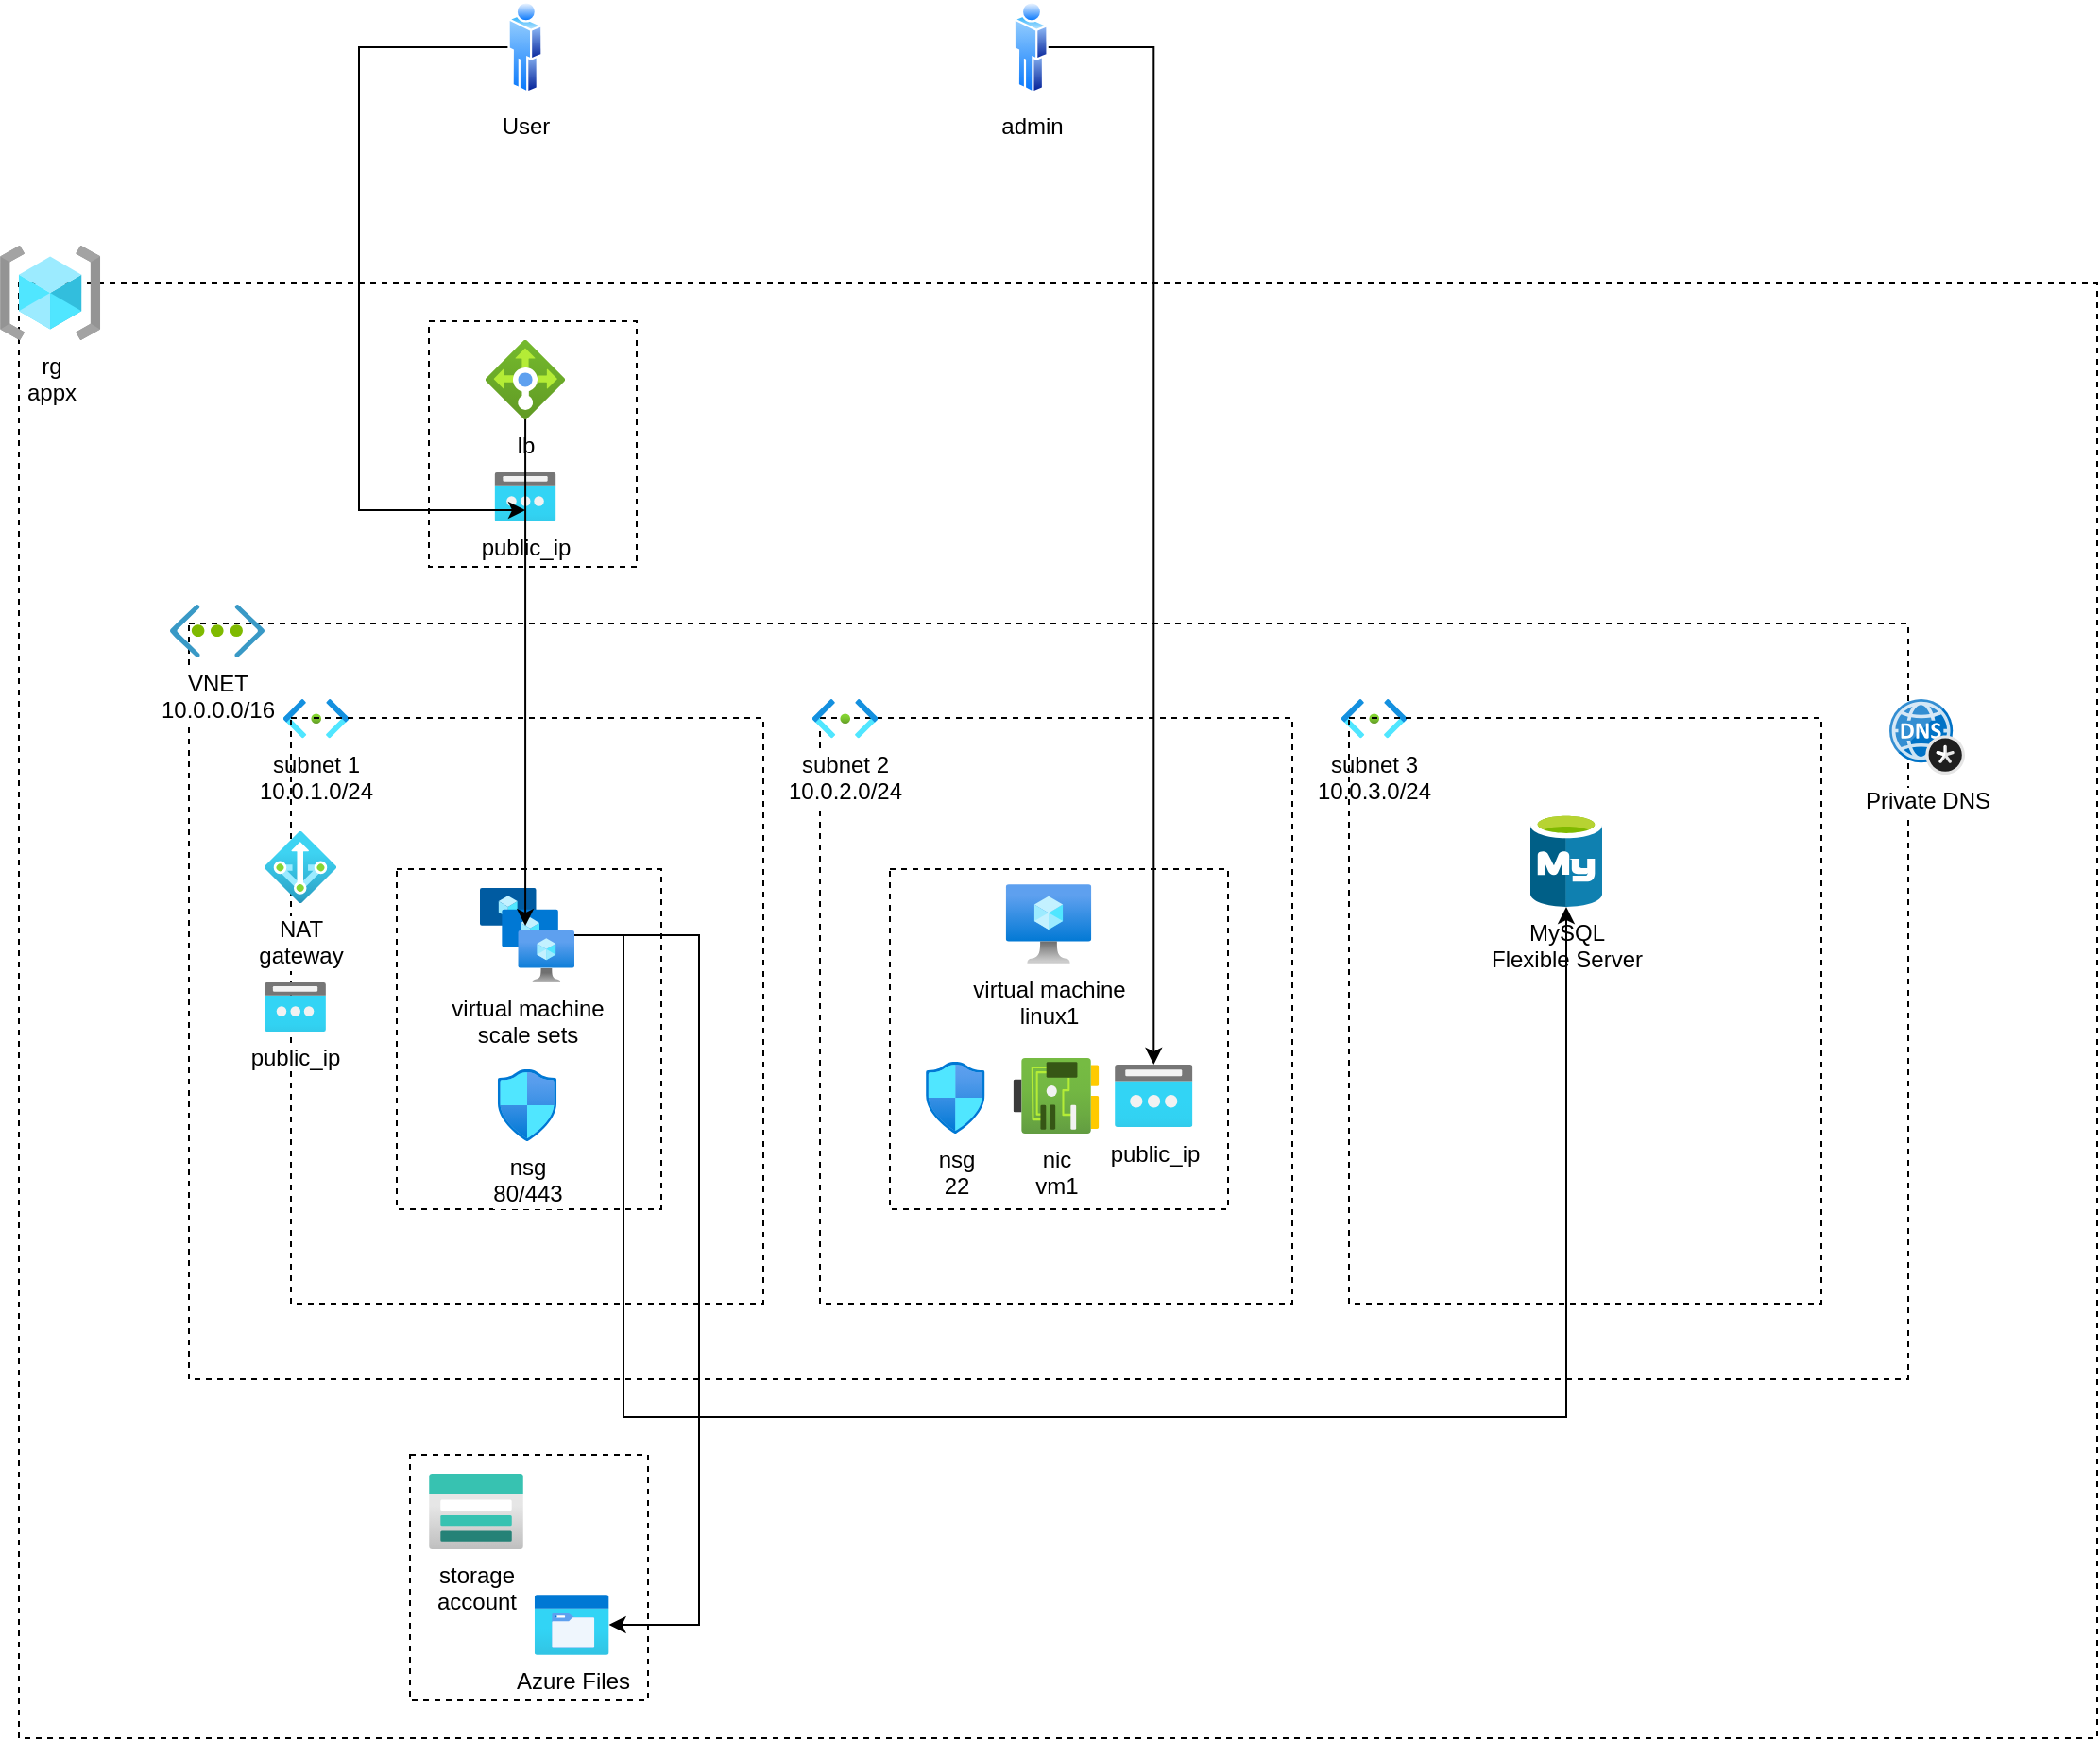<mxfile version="27.2.0">
  <diagram name="Página-1" id="qJ3b_ZMPDwUimg5fxoQ1">
    <mxGraphModel dx="2037" dy="1061" grid="1" gridSize="10" guides="1" tooltips="1" connect="1" arrows="1" fold="1" page="1" pageScale="1" pageWidth="827" pageHeight="1169" math="0" shadow="0">
      <root>
        <mxCell id="0" />
        <mxCell id="1" parent="0" />
        <mxCell id="4ZJVjtzbwTEPJMUXSdH4-37" value="" style="rounded=0;whiteSpace=wrap;html=1;dashed=1;fillColor=none;" vertex="1" parent="1">
          <mxGeometry x="290" y="200" width="1100" height="770" as="geometry" />
        </mxCell>
        <mxCell id="4ZJVjtzbwTEPJMUXSdH4-9" value="" style="rounded=0;whiteSpace=wrap;html=1;dashed=1;fillColor=none;" vertex="1" parent="1">
          <mxGeometry x="380" y="380" width="910" height="400" as="geometry" />
        </mxCell>
        <mxCell id="4ZJVjtzbwTEPJMUXSdH4-11" value="" style="rounded=0;whiteSpace=wrap;html=1;dashed=1;fillColor=none;" vertex="1" parent="1">
          <mxGeometry x="714" y="430" width="250" height="310" as="geometry" />
        </mxCell>
        <mxCell id="4ZJVjtzbwTEPJMUXSdH4-32" value="" style="rounded=0;whiteSpace=wrap;html=1;dashed=1;fillColor=none;" vertex="1" parent="1">
          <mxGeometry x="751" y="510" width="179" height="180" as="geometry" />
        </mxCell>
        <mxCell id="4ZJVjtzbwTEPJMUXSdH4-2" value="VNET&lt;div&gt;10.0.0.0/16&lt;/div&gt;" style="image;sketch=0;aspect=fixed;html=1;points=[];align=center;fontSize=12;image=img/lib/mscae/Virtual_Network.svg;" vertex="1" parent="1">
          <mxGeometry x="370" y="370" width="50" height="28.0" as="geometry" />
        </mxCell>
        <mxCell id="4ZJVjtzbwTEPJMUXSdH4-3" value="subnet 1&lt;div&gt;10.0.1.0/24&lt;/div&gt;" style="image;aspect=fixed;html=1;points=[];align=center;fontSize=12;image=img/lib/azure2/networking/Subnet.svg;" vertex="1" parent="1">
          <mxGeometry x="430" y="420" width="34.6" height="20.72" as="geometry" />
        </mxCell>
        <mxCell id="4ZJVjtzbwTEPJMUXSdH4-10" value="" style="rounded=0;whiteSpace=wrap;html=1;dashed=1;fillColor=none;" vertex="1" parent="1">
          <mxGeometry x="434" y="430" width="250" height="310" as="geometry" />
        </mxCell>
        <mxCell id="4ZJVjtzbwTEPJMUXSdH4-12" value="subnet 2&lt;div&gt;10.0.2.0/24&lt;/div&gt;" style="image;aspect=fixed;html=1;points=[];align=center;fontSize=12;image=img/lib/azure2/networking/Subnet.svg;" vertex="1" parent="1">
          <mxGeometry x="710" y="420" width="34.6" height="20.72" as="geometry" />
        </mxCell>
        <mxCell id="4ZJVjtzbwTEPJMUXSdH4-13" value="subnet 3&lt;div&gt;10.0.3.0/24&lt;/div&gt;" style="image;aspect=fixed;html=1;points=[];align=center;fontSize=12;image=img/lib/azure2/networking/Subnet.svg;" vertex="1" parent="1">
          <mxGeometry x="990" y="420" width="34.6" height="20.72" as="geometry" />
        </mxCell>
        <mxCell id="4ZJVjtzbwTEPJMUXSdH4-14" value="" style="rounded=0;whiteSpace=wrap;html=1;dashed=1;fillColor=none;" vertex="1" parent="1">
          <mxGeometry x="994" y="430" width="250" height="310" as="geometry" />
        </mxCell>
        <mxCell id="4ZJVjtzbwTEPJMUXSdH4-15" value="public_ip" style="image;aspect=fixed;html=1;points=[];align=center;fontSize=12;image=img/lib/azure2/networking/Public_IP_Addresses.svg;" vertex="1" parent="1">
          <mxGeometry x="420" y="570" width="32.5" height="26" as="geometry" />
        </mxCell>
        <mxCell id="4ZJVjtzbwTEPJMUXSdH4-16" value="NAT&lt;div&gt;gateway&lt;/div&gt;" style="image;aspect=fixed;html=1;points=[];align=center;fontSize=12;image=img/lib/azure2/networking/NAT.svg;" vertex="1" parent="1">
          <mxGeometry x="420" y="490" width="38" height="38" as="geometry" />
        </mxCell>
        <mxCell id="4ZJVjtzbwTEPJMUXSdH4-18" value="public_ip" style="image;aspect=fixed;html=1;points=[];align=center;fontSize=12;image=img/lib/azure2/networking/Public_IP_Addresses.svg;" vertex="1" parent="1">
          <mxGeometry x="541.75" y="300" width="32.5" height="26" as="geometry" />
        </mxCell>
        <mxCell id="4ZJVjtzbwTEPJMUXSdH4-21" value="" style="rounded=0;whiteSpace=wrap;html=1;dashed=1;fillColor=none;" vertex="1" parent="1">
          <mxGeometry x="507" y="220" width="110" height="130" as="geometry" />
        </mxCell>
        <mxCell id="4ZJVjtzbwTEPJMUXSdH4-19" value="lb" style="image;aspect=fixed;html=1;points=[];align=center;fontSize=12;image=img/lib/azure2/networking/Load_Balancers.svg;" vertex="1" parent="1">
          <mxGeometry x="537" y="230" width="42" height="42" as="geometry" />
        </mxCell>
        <mxCell id="4ZJVjtzbwTEPJMUXSdH4-20" value="rg&lt;div&gt;appx&lt;/div&gt;" style="image;aspect=fixed;html=1;points=[];align=center;fontSize=12;image=img/lib/azure2/general/Resource_Groups.svg;" vertex="1" parent="1">
          <mxGeometry x="280" y="180" width="53.13" height="50" as="geometry" />
        </mxCell>
        <mxCell id="4ZJVjtzbwTEPJMUXSdH4-23" value="storage&lt;div&gt;account&lt;/div&gt;" style="image;aspect=fixed;html=1;points=[];align=center;fontSize=12;image=img/lib/azure2/storage/Storage_Accounts.svg;" vertex="1" parent="1">
          <mxGeometry x="507" y="830" width="50" height="40" as="geometry" />
        </mxCell>
        <mxCell id="4ZJVjtzbwTEPJMUXSdH4-24" value="" style="rounded=0;whiteSpace=wrap;html=1;dashed=1;fillColor=none;" vertex="1" parent="1">
          <mxGeometry x="497" y="820" width="126" height="130" as="geometry" />
        </mxCell>
        <mxCell id="4ZJVjtzbwTEPJMUXSdH4-25" value="Azure Files" style="image;aspect=fixed;html=1;points=[];align=center;fontSize=12;image=img/lib/azure2/general/Storage_Azure_Files.svg;" vertex="1" parent="1">
          <mxGeometry x="562.91" y="894" width="39.38" height="32" as="geometry" />
        </mxCell>
        <mxCell id="4ZJVjtzbwTEPJMUXSdH4-26" value="MySQL&lt;div&gt;Flexible Server&lt;/div&gt;" style="image;sketch=0;aspect=fixed;html=1;points=[];align=center;fontSize=12;image=img/lib/mscae/Azure_Database_for_MySQL_servers.svg;" vertex="1" parent="1">
          <mxGeometry x="1090" y="480" width="38" height="50" as="geometry" />
        </mxCell>
        <mxCell id="4ZJVjtzbwTEPJMUXSdH4-27" value="Private DNS" style="image;sketch=0;aspect=fixed;html=1;points=[];align=center;fontSize=12;image=img/lib/mscae/DNS_Private_Zones.svg;" vertex="1" parent="1">
          <mxGeometry x="1280" y="420" width="40" height="40" as="geometry" />
        </mxCell>
        <mxCell id="4ZJVjtzbwTEPJMUXSdH4-28" value="virtual machine&lt;div&gt;linux1&lt;/div&gt;" style="image;aspect=fixed;html=1;points=[];align=center;fontSize=12;image=img/lib/azure2/compute/Virtual_Machine.svg;" vertex="1" parent="1">
          <mxGeometry x="812.36" y="518" width="45.28" height="42" as="geometry" />
        </mxCell>
        <mxCell id="4ZJVjtzbwTEPJMUXSdH4-29" value="nic&lt;div&gt;vm1&lt;/div&gt;" style="image;aspect=fixed;html=1;points=[];align=center;fontSize=12;image=img/lib/azure2/networking/Network_Interfaces.svg;" vertex="1" parent="1">
          <mxGeometry x="816.33" y="610" width="45.33" height="40" as="geometry" />
        </mxCell>
        <mxCell id="4ZJVjtzbwTEPJMUXSdH4-30" value="public_ip" style="image;aspect=fixed;html=1;points=[];align=center;fontSize=12;image=img/lib/azure2/networking/Public_IP_Addresses.svg;" vertex="1" parent="1">
          <mxGeometry x="870" y="613.5" width="41.25" height="33" as="geometry" />
        </mxCell>
        <mxCell id="4ZJVjtzbwTEPJMUXSdH4-31" value="nsg&lt;div&gt;22&lt;/div&gt;" style="image;aspect=fixed;html=1;points=[];align=center;fontSize=12;image=img/lib/azure2/networking/Network_Security_Groups.svg;" vertex="1" parent="1">
          <mxGeometry x="770" y="612" width="31.29" height="38" as="geometry" />
        </mxCell>
        <mxCell id="4ZJVjtzbwTEPJMUXSdH4-35" value="" style="rounded=0;whiteSpace=wrap;html=1;dashed=1;fillColor=none;" vertex="1" parent="1">
          <mxGeometry x="490" y="510" width="140" height="180" as="geometry" />
        </mxCell>
        <mxCell id="4ZJVjtzbwTEPJMUXSdH4-39" style="edgeStyle=orthogonalEdgeStyle;rounded=0;orthogonalLoop=1;jettySize=auto;html=1;" edge="1" parent="1" source="4ZJVjtzbwTEPJMUXSdH4-33" target="4ZJVjtzbwTEPJMUXSdH4-25">
          <mxGeometry relative="1" as="geometry">
            <Array as="points">
              <mxPoint x="650" y="545" />
              <mxPoint x="650" y="910" />
            </Array>
          </mxGeometry>
        </mxCell>
        <mxCell id="4ZJVjtzbwTEPJMUXSdH4-40" style="edgeStyle=orthogonalEdgeStyle;rounded=0;orthogonalLoop=1;jettySize=auto;html=1;" edge="1" parent="1" source="4ZJVjtzbwTEPJMUXSdH4-33" target="4ZJVjtzbwTEPJMUXSdH4-26">
          <mxGeometry relative="1" as="geometry">
            <Array as="points">
              <mxPoint x="610" y="545" />
              <mxPoint x="610" y="800" />
              <mxPoint x="1109" y="800" />
            </Array>
          </mxGeometry>
        </mxCell>
        <mxCell id="4ZJVjtzbwTEPJMUXSdH4-33" value="virtual machine&lt;div&gt;scale sets&lt;/div&gt;" style="image;aspect=fixed;html=1;points=[];align=center;fontSize=12;image=img/lib/azure2/compute/VM_Scale_Sets.svg;" vertex="1" parent="1">
          <mxGeometry x="534" y="520" width="50" height="50" as="geometry" />
        </mxCell>
        <mxCell id="4ZJVjtzbwTEPJMUXSdH4-34" value="nsg&lt;div&gt;80/443&lt;/div&gt;" style="image;aspect=fixed;html=1;points=[];align=center;fontSize=12;image=img/lib/azure2/networking/Network_Security_Groups.svg;" vertex="1" parent="1">
          <mxGeometry x="543.36" y="616" width="31.29" height="38" as="geometry" />
        </mxCell>
        <mxCell id="4ZJVjtzbwTEPJMUXSdH4-38" style="edgeStyle=orthogonalEdgeStyle;rounded=0;orthogonalLoop=1;jettySize=auto;html=1;entryX=0.486;entryY=0.167;entryDx=0;entryDy=0;entryPerimeter=0;" edge="1" parent="1" source="4ZJVjtzbwTEPJMUXSdH4-19" target="4ZJVjtzbwTEPJMUXSdH4-35">
          <mxGeometry relative="1" as="geometry" />
        </mxCell>
        <mxCell id="4ZJVjtzbwTEPJMUXSdH4-43" style="edgeStyle=orthogonalEdgeStyle;rounded=0;orthogonalLoop=1;jettySize=auto;html=1;" edge="1" parent="1" source="4ZJVjtzbwTEPJMUXSdH4-41">
          <mxGeometry relative="1" as="geometry">
            <mxPoint x="558" y="320" as="targetPoint" />
            <Array as="points">
              <mxPoint x="470" y="75" />
              <mxPoint x="470" y="320" />
            </Array>
          </mxGeometry>
        </mxCell>
        <mxCell id="4ZJVjtzbwTEPJMUXSdH4-41" value="User" style="image;aspect=fixed;perimeter=ellipsePerimeter;html=1;align=center;shadow=0;dashed=0;spacingTop=3;image=img/lib/active_directory/user.svg;" vertex="1" parent="1">
          <mxGeometry x="548.75" y="50" width="18.5" height="50" as="geometry" />
        </mxCell>
        <mxCell id="4ZJVjtzbwTEPJMUXSdH4-45" style="edgeStyle=orthogonalEdgeStyle;rounded=0;orthogonalLoop=1;jettySize=auto;html=1;" edge="1" parent="1" source="4ZJVjtzbwTEPJMUXSdH4-44" target="4ZJVjtzbwTEPJMUXSdH4-30">
          <mxGeometry relative="1" as="geometry" />
        </mxCell>
        <mxCell id="4ZJVjtzbwTEPJMUXSdH4-44" value="admin" style="image;aspect=fixed;perimeter=ellipsePerimeter;html=1;align=center;shadow=0;dashed=0;spacingTop=3;image=img/lib/active_directory/user.svg;" vertex="1" parent="1">
          <mxGeometry x="816.33" y="50" width="18.5" height="50" as="geometry" />
        </mxCell>
      </root>
    </mxGraphModel>
  </diagram>
</mxfile>
